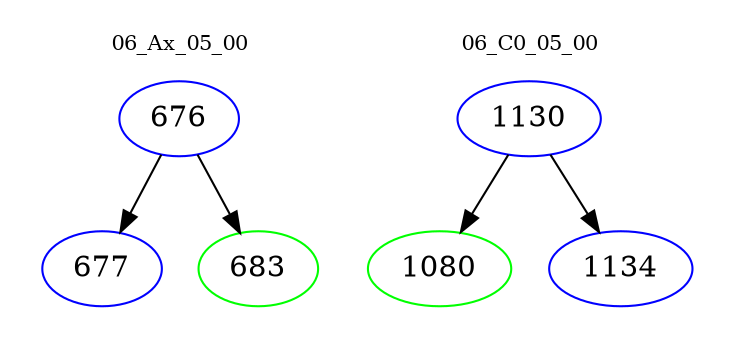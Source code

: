 digraph{
subgraph cluster_0 {
color = white
label = "06_Ax_05_00";
fontsize=10;
T0_676 [label="676", color="blue"]
T0_676 -> T0_677 [color="black"]
T0_677 [label="677", color="blue"]
T0_676 -> T0_683 [color="black"]
T0_683 [label="683", color="green"]
}
subgraph cluster_1 {
color = white
label = "06_C0_05_00";
fontsize=10;
T1_1130 [label="1130", color="blue"]
T1_1130 -> T1_1080 [color="black"]
T1_1080 [label="1080", color="green"]
T1_1130 -> T1_1134 [color="black"]
T1_1134 [label="1134", color="blue"]
}
}
